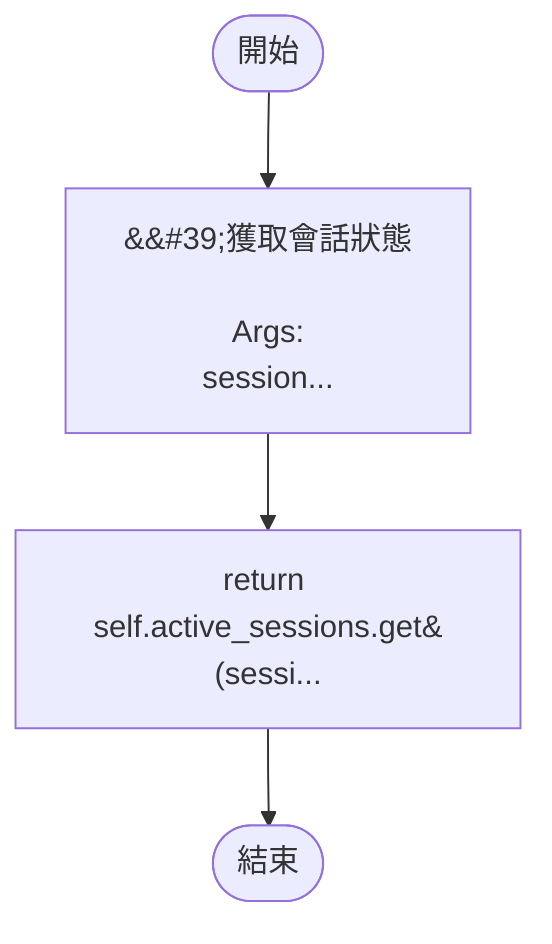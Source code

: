 flowchart TB
    n1([開始])
    n2([結束])
    n3[&amp;&#35;39;獲取會話狀態\n\n        Args:\n            session...]
    n4[return self.active_sessions.get&#40;sessi...]
    n1 --> n3
    n3 --> n4
    n4 --> n2